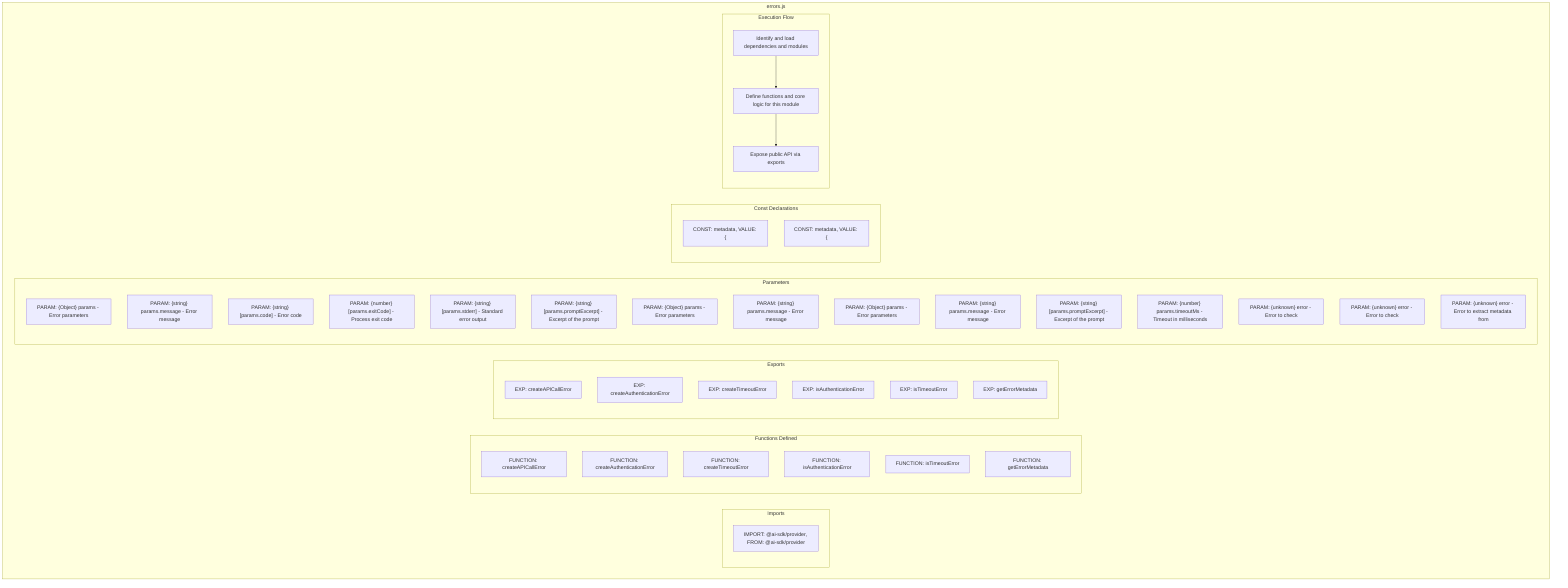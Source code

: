 flowchart TB
    subgraph Imports["Imports"]
        I1["IMPORT: @ai-sdk/provider, FROM: @ai-sdk/provider"]
    end
    subgraph FunctionsDefined["Functions Defined"]
        FU1["FUNCTION: createAPICallError"]
        FU2["FUNCTION: createAuthenticationError"]
        FU3["FUNCTION: createTimeoutError"]
        FU4["FUNCTION: isAuthenticationError"]
        FU5["FUNCTION: isTimeoutError"]
        FU6["FUNCTION: getErrorMetadata"]
    end
    subgraph Exports["Exports"]
        E1["EXP: createAPICallError"]
        E2["EXP: createAuthenticationError"]
        E3["EXP: createTimeoutError"]
        E4["EXP: isAuthenticationError"]
        E5["EXP: isTimeoutError"]
        E6["EXP: getErrorMetadata"]
    end
    subgraph Parameters["Parameters"]
        P1["PARAM: {Object} params - Error parameters"]
        P2["PARAM: {string} params.message - Error message"]
        P3["PARAM: {string} [params.code] - Error code"]
        P4["PARAM: {number} [params.exitCode] - Process exit code"]
        P5["PARAM: {string} [params.stderr] - Standard error output"]
        P6["PARAM: {string} [params.promptExcerpt] - Excerpt of the prompt"]
        P7["PARAM: {Object} params - Error parameters"]
        P8["PARAM: {string} params.message - Error message"]
        P9["PARAM: {Object} params - Error parameters"]
        P10["PARAM: {string} params.message - Error message"]
        P11["PARAM: {string} [params.promptExcerpt] - Excerpt of the prompt"]
        P12["PARAM: {number} params.timeoutMs - Timeout in milliseconds"]
        P13["PARAM: {unknown} error - Error to check"]
        P14["PARAM: {unknown} error - Error to check"]
        P15["PARAM: {unknown} error - Error to extract metadata from"]
    end
    subgraph Constants["Const Declarations"]
        C1["CONST: metadata, VALUE: {"]
        C2["CONST: metadata, VALUE: {"]
    end
    subgraph ExecutionFlow["Execution Flow"]
        FL1["Identify and load dependencies and modules"]
        FL2["Define functions and core logic for this module"]
        FL3["Expose public API via exports"]
    end
    subgraph FileName["errors.js"]
        Imports
        FunctionsDefined
        Exports
        Parameters
        Constants
        ExecutionFlow
    end
    FL1 --> FL2
    FL2 --> FL3
